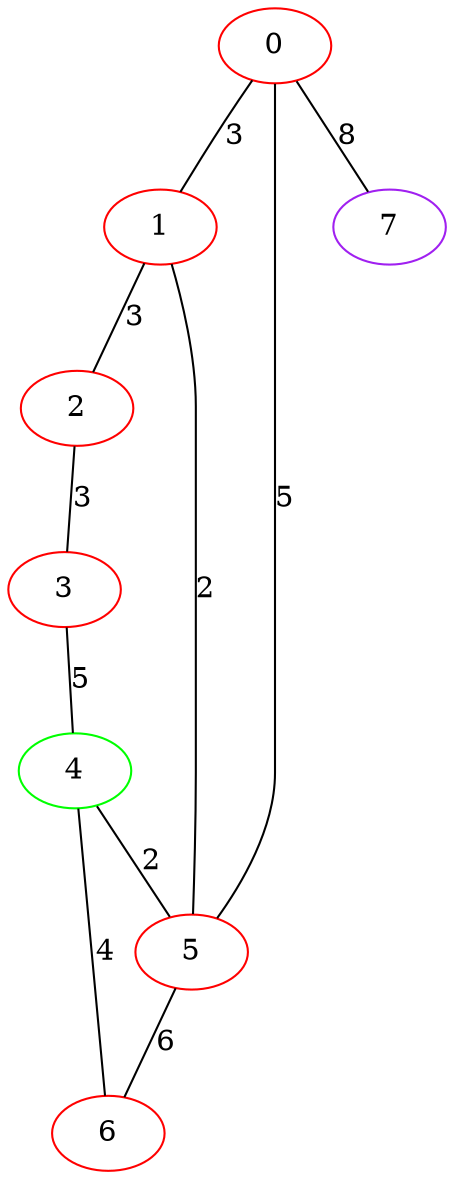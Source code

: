 graph "" {
0 [color=red, weight=1];
1 [color=red, weight=1];
2 [color=red, weight=1];
3 [color=red, weight=1];
4 [color=green, weight=2];
5 [color=red, weight=1];
6 [color=red, weight=1];
7 [color=purple, weight=4];
0 -- 1  [key=0, label=3];
0 -- 5  [key=0, label=5];
0 -- 7  [key=0, label=8];
1 -- 2  [key=0, label=3];
1 -- 5  [key=0, label=2];
2 -- 3  [key=0, label=3];
3 -- 4  [key=0, label=5];
4 -- 5  [key=0, label=2];
4 -- 6  [key=0, label=4];
5 -- 6  [key=0, label=6];
}
